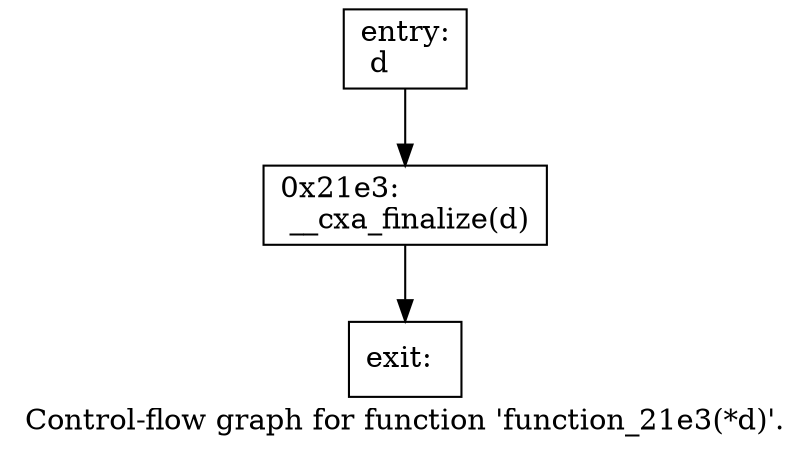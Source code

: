 digraph "Control-flow graph for function 'function_21e3(*d)'." {
  label="Control-flow graph for function 'function_21e3(*d)'.";
  node [shape=record];

  Node07C7D0A8 [label="{entry:\l  d\l}"];
  Node07C7D0A8 -> Node07C7CE68;
  Node07C7CE68 [label="{0x21e3:\l  __cxa_finalize(d)\l}"];
  Node07C7CE68 -> Node07C7D258;
  Node07C7D258 [label="{exit:\l}"];

}
